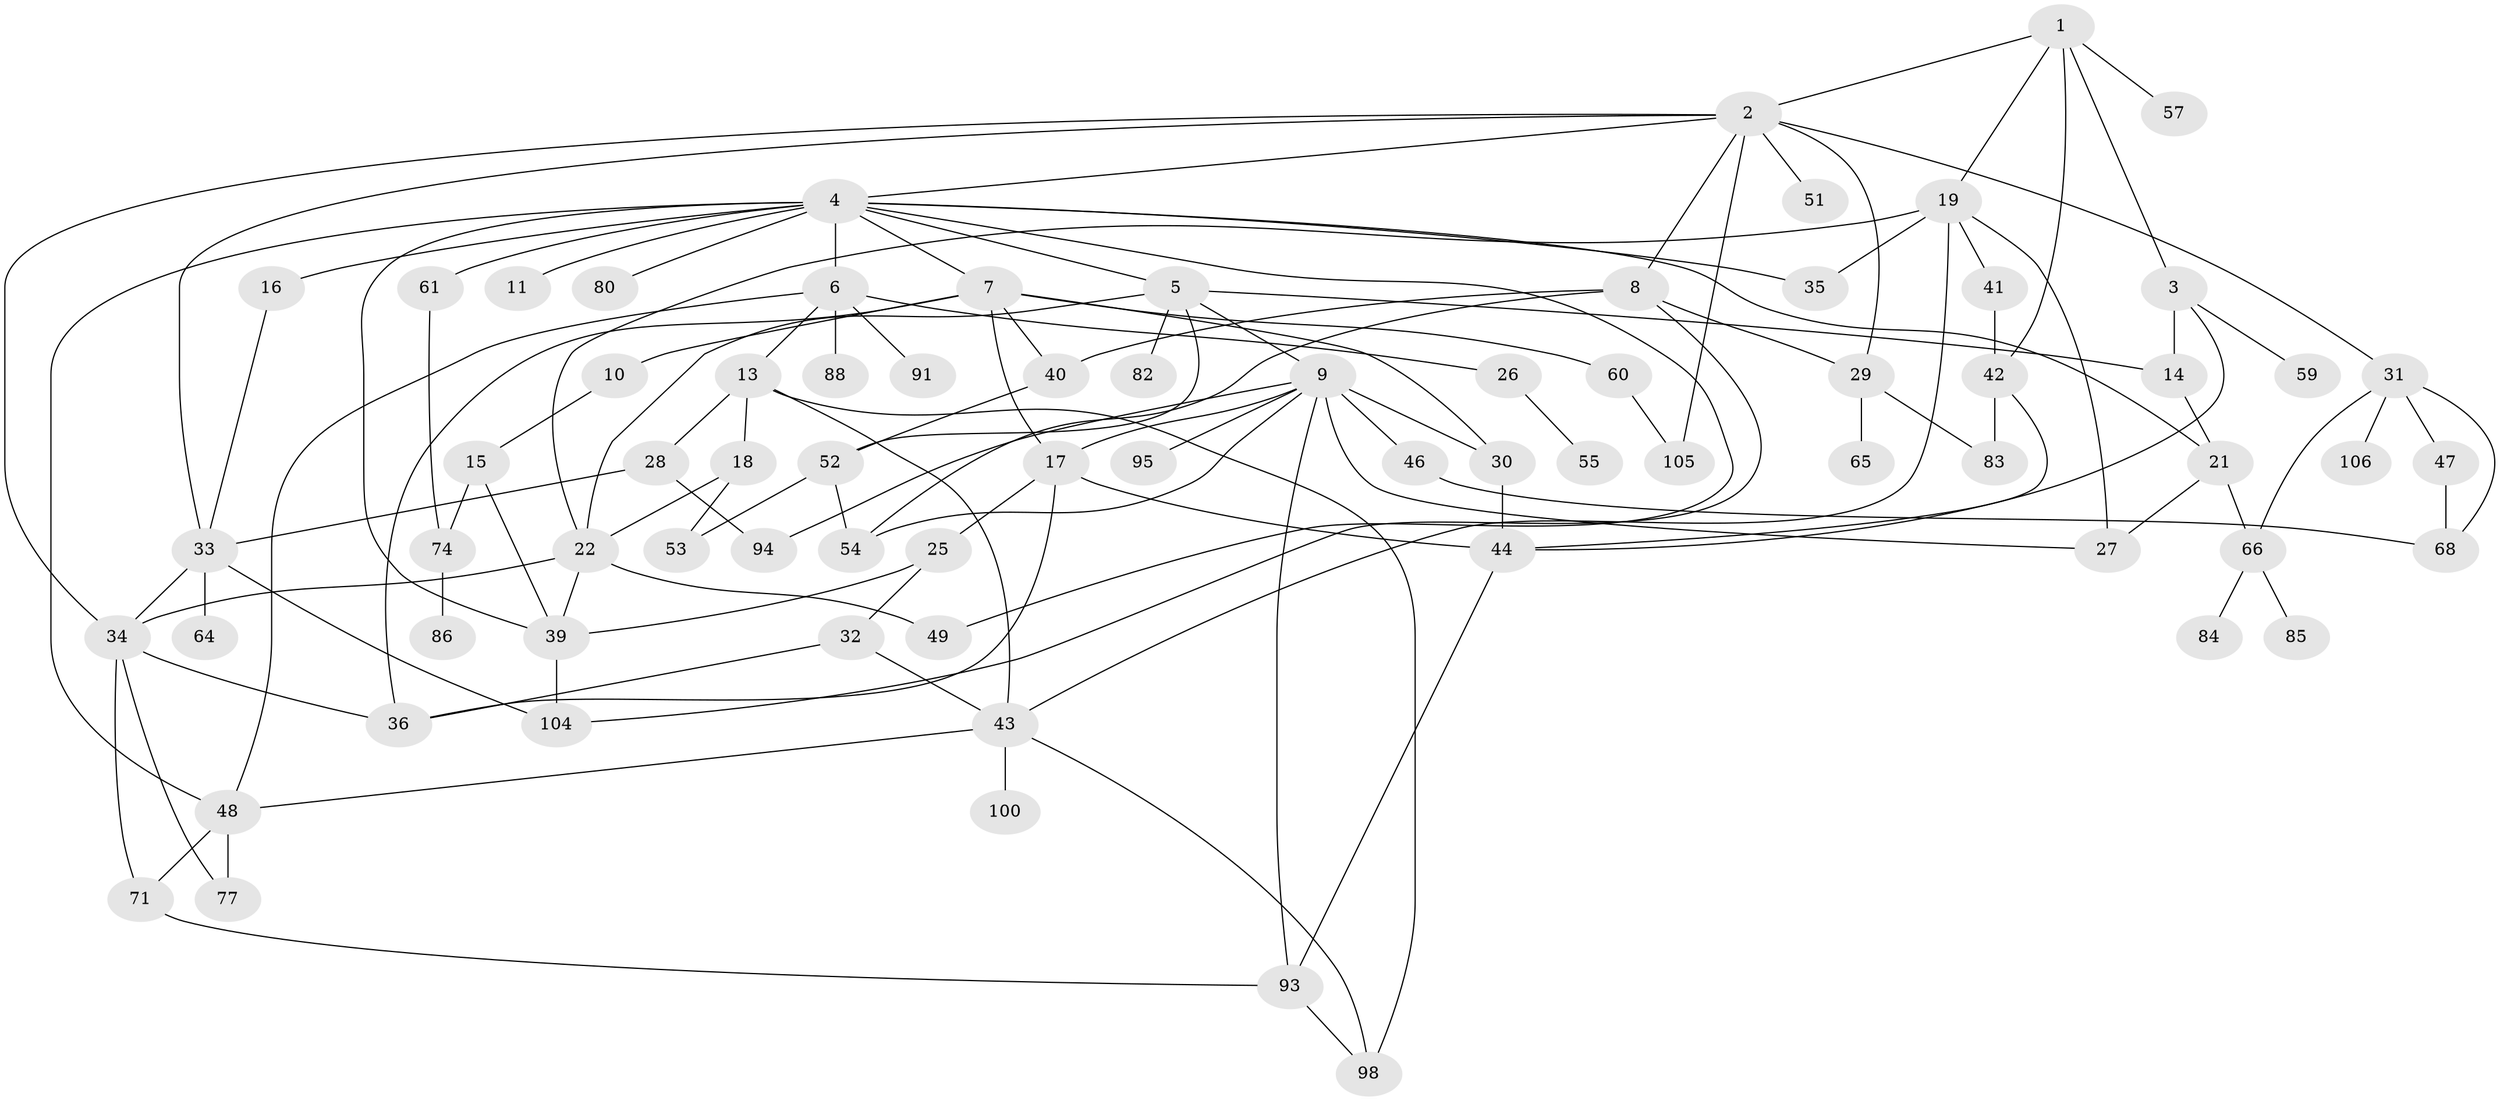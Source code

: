 // Generated by graph-tools (version 1.1) at 2025/51/02/27/25 19:51:38]
// undirected, 74 vertices, 122 edges
graph export_dot {
graph [start="1"]
  node [color=gray90,style=filled];
  1;
  2 [super="+109"];
  3 [super="+99"];
  4 [super="+23"];
  5 [super="+79"];
  6 [super="+12"];
  7 [super="+67"];
  8 [super="+20"];
  9 [super="+72"];
  10;
  11;
  13 [super="+24"];
  14 [super="+102"];
  15 [super="+81"];
  16 [super="+73"];
  17 [super="+38"];
  18;
  19 [super="+50"];
  21;
  22 [super="+62"];
  25;
  26;
  27 [super="+45"];
  28;
  29 [super="+56"];
  30;
  31 [super="+63"];
  32 [super="+37"];
  33 [super="+101"];
  34 [super="+87"];
  35;
  36 [super="+89"];
  39 [super="+70"];
  40;
  41;
  42 [super="+75"];
  43 [super="+78"];
  44 [super="+103"];
  46;
  47;
  48 [super="+97"];
  49;
  51;
  52 [super="+92"];
  53 [super="+58"];
  54;
  55;
  57;
  59;
  60 [super="+69"];
  61;
  64;
  65;
  66 [super="+76"];
  68 [super="+96"];
  71;
  74 [super="+90"];
  77;
  80;
  82;
  83;
  84;
  85;
  86;
  88;
  91;
  93 [super="+107"];
  94;
  95;
  98;
  100;
  104 [super="+108"];
  105;
  106;
  1 -- 2;
  1 -- 3;
  1 -- 19;
  1 -- 42;
  1 -- 57;
  2 -- 4;
  2 -- 8;
  2 -- 29;
  2 -- 31;
  2 -- 51;
  2 -- 105;
  2 -- 34;
  2 -- 33;
  3 -- 14 [weight=2];
  3 -- 44;
  3 -- 59;
  4 -- 5;
  4 -- 6;
  4 -- 7;
  4 -- 11;
  4 -- 16;
  4 -- 35;
  4 -- 39;
  4 -- 61;
  4 -- 80;
  4 -- 48;
  4 -- 49;
  4 -- 21;
  5 -- 9;
  5 -- 82;
  5 -- 52;
  5 -- 14;
  5 -- 22;
  6 -- 13;
  6 -- 91;
  6 -- 48;
  6 -- 88;
  6 -- 26;
  7 -- 10;
  7 -- 17;
  7 -- 30;
  7 -- 60;
  7 -- 40;
  7 -- 36;
  8 -- 54;
  8 -- 40;
  8 -- 104;
  8 -- 29;
  9 -- 46;
  9 -- 93;
  9 -- 94;
  9 -- 95;
  9 -- 30;
  9 -- 54;
  9 -- 17;
  9 -- 27;
  10 -- 15;
  13 -- 18;
  13 -- 28;
  13 -- 98;
  13 -- 43;
  14 -- 21;
  15 -- 74;
  15 -- 39;
  16 -- 33;
  17 -- 25;
  17 -- 36;
  17 -- 44;
  18 -- 22;
  18 -- 53;
  19 -- 27;
  19 -- 41;
  19 -- 43;
  19 -- 35;
  19 -- 22;
  21 -- 66;
  21 -- 27;
  22 -- 34;
  22 -- 49;
  22 -- 39;
  25 -- 32;
  25 -- 39;
  26 -- 55;
  28 -- 94;
  28 -- 33;
  29 -- 65;
  29 -- 83;
  30 -- 44;
  31 -- 47;
  31 -- 106;
  31 -- 66;
  31 -- 68;
  32 -- 43;
  32 -- 36;
  33 -- 64;
  33 -- 34;
  33 -- 104;
  34 -- 77;
  34 -- 71;
  34 -- 36;
  39 -- 104;
  40 -- 52;
  41 -- 42;
  42 -- 83;
  42 -- 44;
  43 -- 100;
  43 -- 48;
  43 -- 98;
  44 -- 93;
  46 -- 68;
  47 -- 68;
  48 -- 71;
  48 -- 77;
  52 -- 53 [weight=2];
  52 -- 54;
  60 -- 105;
  61 -- 74;
  66 -- 85;
  66 -- 84;
  71 -- 93;
  74 -- 86;
  93 -- 98;
}
